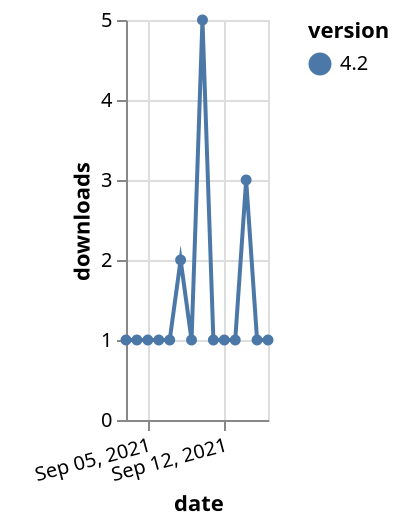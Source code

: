 {"$schema": "https://vega.github.io/schema/vega-lite/v5.json", "description": "A simple bar chart with embedded data.", "data": {"values": [{"date": "2021-09-03", "total": 294, "delta": 1, "version": "4.2"}, {"date": "2021-09-04", "total": 295, "delta": 1, "version": "4.2"}, {"date": "2021-09-05", "total": 296, "delta": 1, "version": "4.2"}, {"date": "2021-09-06", "total": 297, "delta": 1, "version": "4.2"}, {"date": "2021-09-07", "total": 298, "delta": 1, "version": "4.2"}, {"date": "2021-09-08", "total": 300, "delta": 2, "version": "4.2"}, {"date": "2021-09-09", "total": 301, "delta": 1, "version": "4.2"}, {"date": "2021-09-10", "total": 306, "delta": 5, "version": "4.2"}, {"date": "2021-09-11", "total": 307, "delta": 1, "version": "4.2"}, {"date": "2021-09-12", "total": 308, "delta": 1, "version": "4.2"}, {"date": "2021-09-13", "total": 309, "delta": 1, "version": "4.2"}, {"date": "2021-09-14", "total": 312, "delta": 3, "version": "4.2"}, {"date": "2021-09-15", "total": 313, "delta": 1, "version": "4.2"}, {"date": "2021-09-16", "total": 314, "delta": 1, "version": "4.2"}]}, "width": "container", "mark": {"type": "line", "point": {"filled": true}}, "encoding": {"x": {"field": "date", "type": "temporal", "timeUnit": "yearmonthdate", "title": "date", "axis": {"labelAngle": -15}}, "y": {"field": "delta", "type": "quantitative", "title": "downloads"}, "color": {"field": "version", "type": "nominal"}, "tooltip": {"field": "delta"}}}